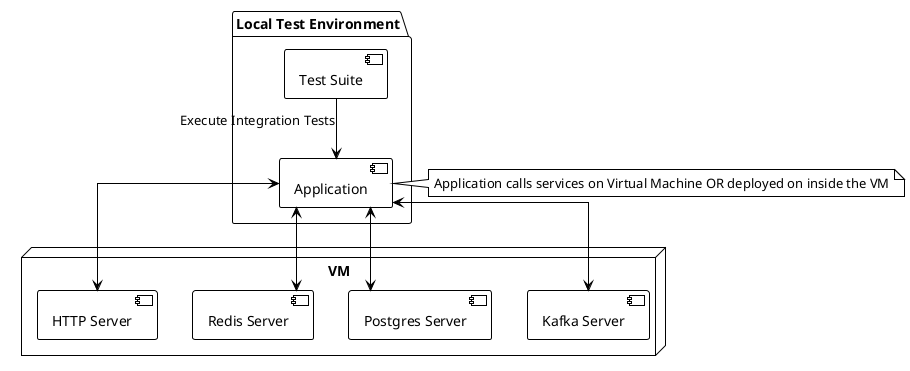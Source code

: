 @startuml
!theme plain
skinparam linetype polyline
skinparam linetype ortho

package "Local Test Environment" {
  [Test Suite] as TS
  [Application] as AUT
}

node "VM" {
  [Kafka Server] as KS
  [Postgres Server] as PS
  [Redis Server] as RS
  [HTTP Server] as HS
}

TS --> AUT : Execute Integration Tests
AUT <--> KS
AUT <--> PS
AUT <--> RS
AUT <--> HS

note right of AUT
  Application calls services on Virtual Machine OR deployed on inside the VM
end note

@enduml
